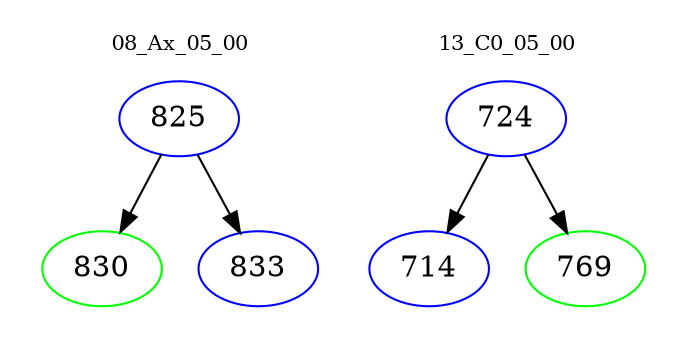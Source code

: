 digraph{
subgraph cluster_0 {
color = white
label = "08_Ax_05_00";
fontsize=10;
T0_825 [label="825", color="blue"]
T0_825 -> T0_830 [color="black"]
T0_830 [label="830", color="green"]
T0_825 -> T0_833 [color="black"]
T0_833 [label="833", color="blue"]
}
subgraph cluster_1 {
color = white
label = "13_C0_05_00";
fontsize=10;
T1_724 [label="724", color="blue"]
T1_724 -> T1_714 [color="black"]
T1_714 [label="714", color="blue"]
T1_724 -> T1_769 [color="black"]
T1_769 [label="769", color="green"]
}
}
